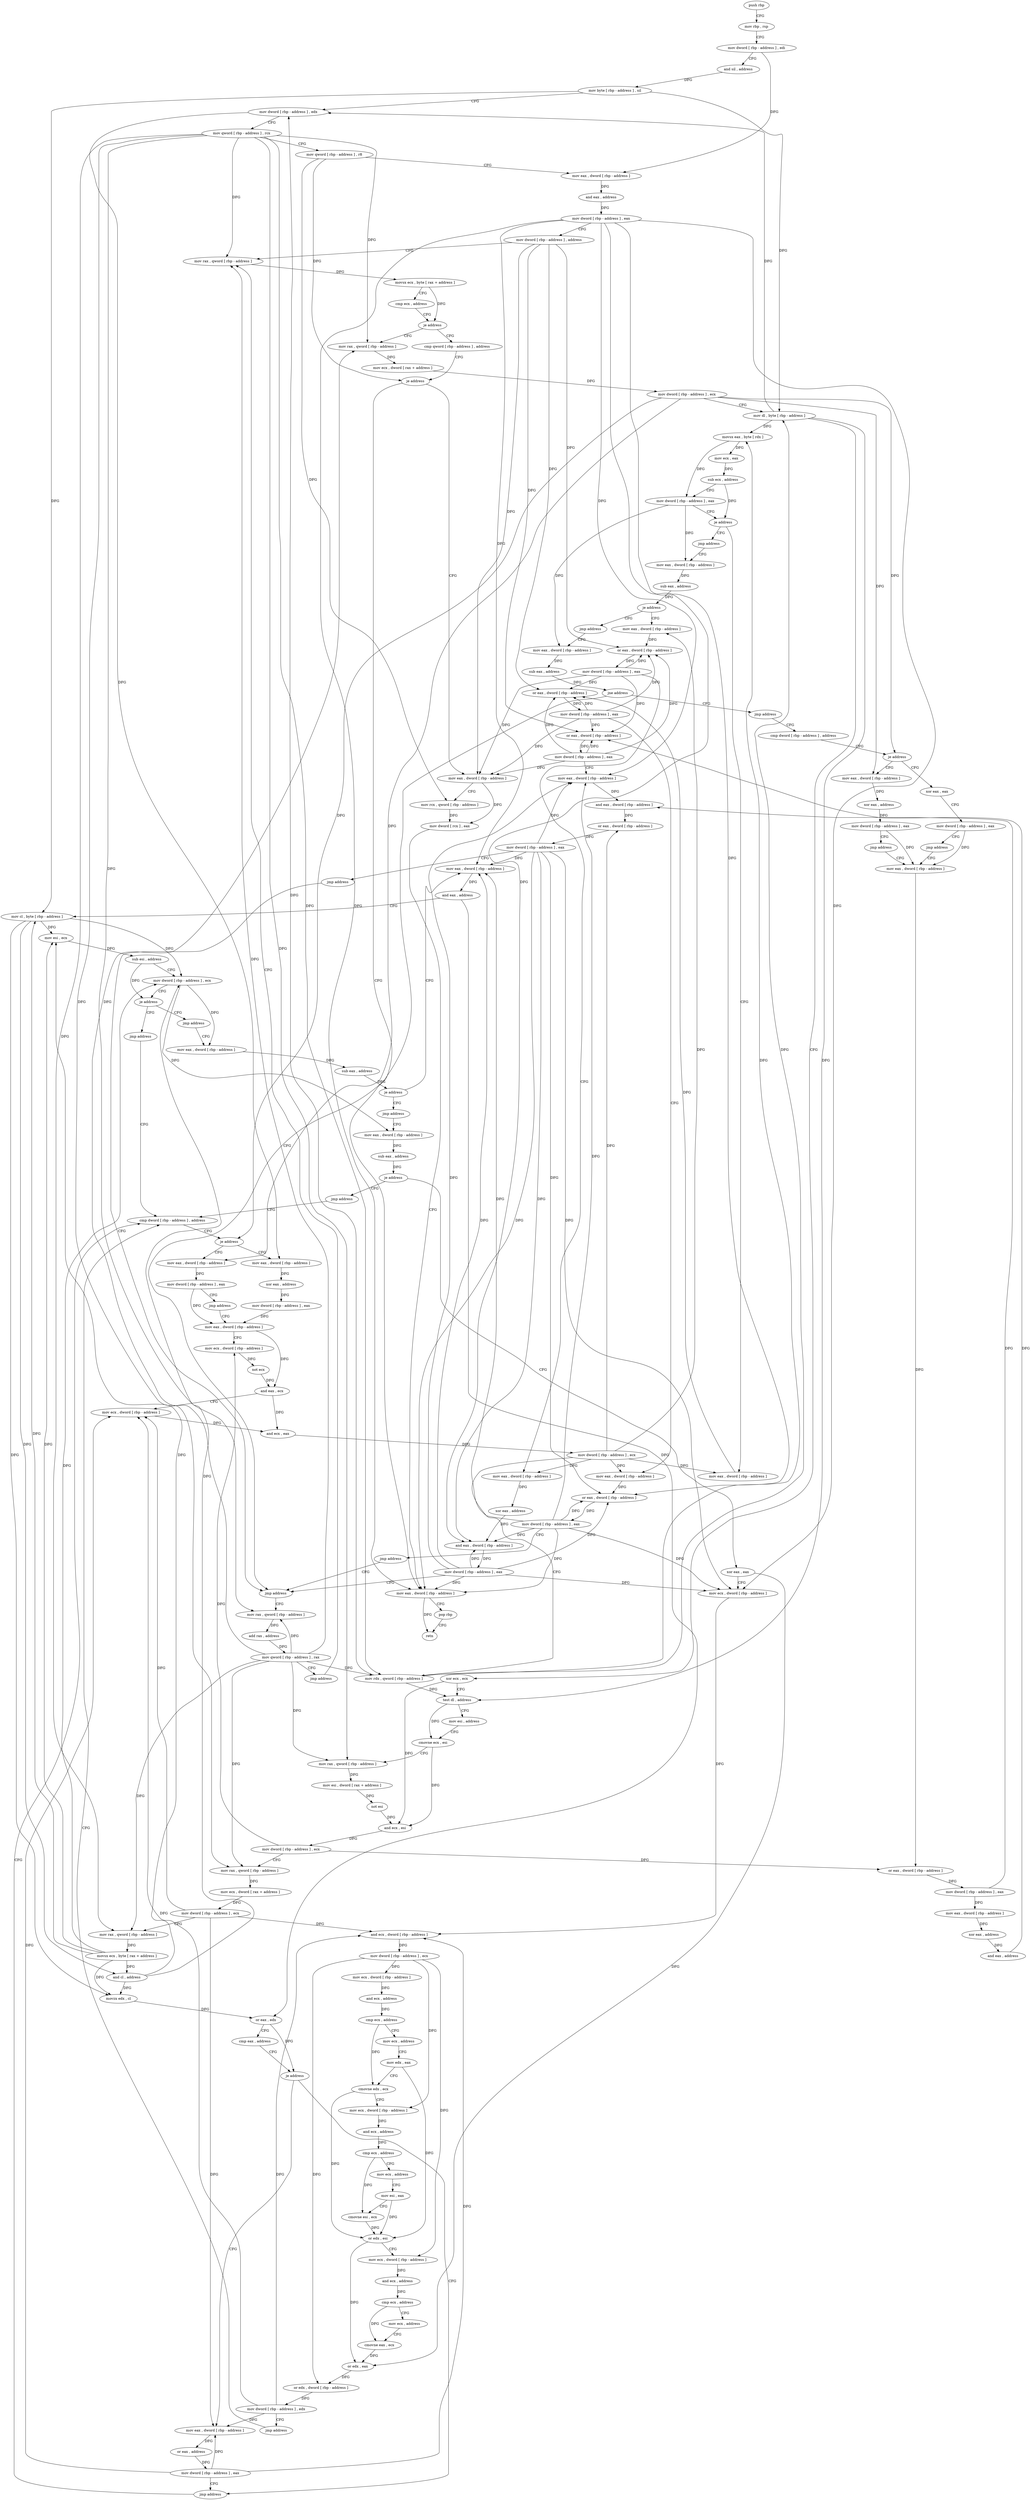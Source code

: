 digraph "func" {
"4277824" [label = "push rbp" ]
"4277825" [label = "mov rbp , rsp" ]
"4277828" [label = "mov dword [ rbp - address ] , edi" ]
"4277831" [label = "and sil , address" ]
"4277835" [label = "mov byte [ rbp - address ] , sil" ]
"4277839" [label = "mov dword [ rbp - address ] , edx" ]
"4277842" [label = "mov qword [ rbp - address ] , rcx" ]
"4277846" [label = "mov qword [ rbp - address ] , r8" ]
"4277850" [label = "mov eax , dword [ rbp - address ]" ]
"4277853" [label = "and eax , address" ]
"4277858" [label = "mov dword [ rbp - address ] , eax" ]
"4277861" [label = "mov dword [ rbp - address ] , address" ]
"4277868" [label = "mov rax , qword [ rbp - address ]" ]
"4278381" [label = "cmp qword [ rbp - address ] , address" ]
"4278386" [label = "je address" ]
"4278401" [label = "mov eax , dword [ rbp - address ]" ]
"4278392" [label = "mov eax , dword [ rbp - address ]" ]
"4277885" [label = "mov rax , qword [ rbp - address ]" ]
"4277889" [label = "mov ecx , dword [ rax + address ]" ]
"4277892" [label = "mov dword [ rbp - address ] , ecx" ]
"4277895" [label = "mov dl , byte [ rbp - address ]" ]
"4277898" [label = "xor ecx , ecx" ]
"4277900" [label = "test dl , address" ]
"4277903" [label = "mov esi , address" ]
"4277908" [label = "cmovne ecx , esi" ]
"4277911" [label = "mov rax , qword [ rbp - address ]" ]
"4277915" [label = "mov esi , dword [ rax + address ]" ]
"4277918" [label = "not esi" ]
"4277920" [label = "and ecx , esi" ]
"4277922" [label = "mov dword [ rbp - address ] , ecx" ]
"4277925" [label = "mov rax , qword [ rbp - address ]" ]
"4277929" [label = "mov ecx , dword [ rax + address ]" ]
"4277932" [label = "mov dword [ rbp - address ] , ecx" ]
"4277935" [label = "mov rax , qword [ rbp - address ]" ]
"4277939" [label = "movsx ecx , byte [ rax + address ]" ]
"4277943" [label = "mov esi , ecx" ]
"4277945" [label = "sub esi , address" ]
"4277948" [label = "mov dword [ rbp - address ] , ecx" ]
"4277951" [label = "je address" ]
"4277996" [label = "jmp address" ]
"4277957" [label = "jmp address" ]
"4278404" [label = "pop rbp" ]
"4278405" [label = "retn" ]
"4278395" [label = "mov rcx , qword [ rbp - address ]" ]
"4278399" [label = "mov dword [ rcx ] , eax" ]
"4278128" [label = "cmp dword [ rbp - address ] , address" ]
"4277962" [label = "mov eax , dword [ rbp - address ]" ]
"4278132" [label = "je address" ]
"4278149" [label = "mov eax , dword [ rbp - address ]" ]
"4278138" [label = "mov eax , dword [ rbp - address ]" ]
"4277965" [label = "sub eax , address" ]
"4277968" [label = "je address" ]
"4278088" [label = "mov eax , dword [ rbp - address ]" ]
"4277974" [label = "jmp address" ]
"4278152" [label = "xor eax , address" ]
"4278155" [label = "mov dword [ rbp - address ] , eax" ]
"4278158" [label = "mov eax , dword [ rbp - address ]" ]
"4278141" [label = "mov dword [ rbp - address ] , eax" ]
"4278144" [label = "jmp address" ]
"4278091" [label = "and eax , address" ]
"4278094" [label = "mov cl , byte [ rbp - address ]" ]
"4278097" [label = "and cl , address" ]
"4278100" [label = "movzx edx , cl" ]
"4278103" [label = "or eax , edx" ]
"4278105" [label = "cmp eax , address" ]
"4278108" [label = "je address" ]
"4278123" [label = "jmp address" ]
"4278114" [label = "mov eax , dword [ rbp - address ]" ]
"4277979" [label = "mov eax , dword [ rbp - address ]" ]
"4278313" [label = "mov eax , dword [ rbp - address ]" ]
"4278316" [label = "or eax , dword [ rbp - address ]" ]
"4278319" [label = "mov dword [ rbp - address ] , eax" ]
"4278322" [label = "mov eax , dword [ rbp - address ]" ]
"4278325" [label = "or eax , dword [ rbp - address ]" ]
"4278328" [label = "mov dword [ rbp - address ] , eax" ]
"4278331" [label = "jmp address" ]
"4278357" [label = "jmp address" ]
"4278197" [label = "jmp address" ]
"4278202" [label = "mov eax , dword [ rbp - address ]" ]
"4278161" [label = "mov ecx , dword [ rbp - address ]" ]
"4278164" [label = "not ecx" ]
"4278166" [label = "and eax , ecx" ]
"4278168" [label = "mov ecx , dword [ rbp - address ]" ]
"4278171" [label = "and ecx , eax" ]
"4278173" [label = "mov dword [ rbp - address ] , ecx" ]
"4278176" [label = "mov rdx , qword [ rbp - address ]" ]
"4278180" [label = "movsx eax , byte [ rdx ]" ]
"4278183" [label = "mov ecx , eax" ]
"4278185" [label = "sub ecx , address" ]
"4278188" [label = "mov dword [ rbp - address ] , eax" ]
"4278191" [label = "je address" ]
"4278117" [label = "or eax , address" ]
"4278120" [label = "mov dword [ rbp - address ] , eax" ]
"4277982" [label = "sub eax , address" ]
"4277985" [label = "je address" ]
"4278001" [label = "xor eax , eax" ]
"4277991" [label = "jmp address" ]
"4278362" [label = "mov rax , qword [ rbp - address ]" ]
"4278205" [label = "sub eax , address" ]
"4278208" [label = "je address" ]
"4278336" [label = "mov eax , dword [ rbp - address ]" ]
"4278214" [label = "jmp address" ]
"4278003" [label = "mov ecx , dword [ rbp - address ]" ]
"4278006" [label = "and ecx , dword [ rbp - address ]" ]
"4278009" [label = "mov dword [ rbp - address ] , ecx" ]
"4278012" [label = "mov ecx , dword [ rbp - address ]" ]
"4278015" [label = "and ecx , address" ]
"4278021" [label = "cmp ecx , address" ]
"4278024" [label = "mov ecx , address" ]
"4278029" [label = "mov edx , eax" ]
"4278031" [label = "cmovne edx , ecx" ]
"4278034" [label = "mov ecx , dword [ rbp - address ]" ]
"4278037" [label = "and ecx , address" ]
"4278043" [label = "cmp ecx , address" ]
"4278046" [label = "mov ecx , address" ]
"4278051" [label = "mov esi , eax" ]
"4278053" [label = "cmovne esi , ecx" ]
"4278056" [label = "or edx , esi" ]
"4278058" [label = "mov ecx , dword [ rbp - address ]" ]
"4278061" [label = "and ecx , address" ]
"4278064" [label = "cmp ecx , address" ]
"4278067" [label = "mov ecx , address" ]
"4278072" [label = "cmovne eax , ecx" ]
"4278075" [label = "or edx , eax" ]
"4278077" [label = "or edx , dword [ rbp - address ]" ]
"4278080" [label = "mov dword [ rbp - address ] , edx" ]
"4278083" [label = "jmp address" ]
"4278366" [label = "add rax , address" ]
"4278372" [label = "mov qword [ rbp - address ] , rax" ]
"4278376" [label = "jmp address" ]
"4278339" [label = "or eax , dword [ rbp - address ]" ]
"4278342" [label = "mov dword [ rbp - address ] , eax" ]
"4278345" [label = "mov eax , dword [ rbp - address ]" ]
"4278348" [label = "xor eax , address" ]
"4278351" [label = "and eax , dword [ rbp - address ]" ]
"4278354" [label = "mov dword [ rbp - address ] , eax" ]
"4278219" [label = "mov eax , dword [ rbp - address ]" ]
"4277872" [label = "movsx ecx , byte [ rax + address ]" ]
"4277876" [label = "cmp ecx , address" ]
"4277879" [label = "je address" ]
"4278222" [label = "sub eax , address" ]
"4278225" [label = "jne address" ]
"4278231" [label = "jmp address" ]
"4278236" [label = "cmp dword [ rbp - address ] , address" ]
"4278240" [label = "je address" ]
"4278260" [label = "xor eax , eax" ]
"4278246" [label = "mov eax , dword [ rbp - address ]" ]
"4278262" [label = "mov dword [ rbp - address ] , eax" ]
"4278265" [label = "jmp address" ]
"4278270" [label = "mov eax , dword [ rbp - address ]" ]
"4278249" [label = "xor eax , address" ]
"4278252" [label = "mov dword [ rbp - address ] , eax" ]
"4278255" [label = "jmp address" ]
"4278273" [label = "or eax , dword [ rbp - address ]" ]
"4278276" [label = "mov dword [ rbp - address ] , eax" ]
"4278279" [label = "mov eax , dword [ rbp - address ]" ]
"4278282" [label = "xor eax , address" ]
"4278285" [label = "and eax , address" ]
"4278290" [label = "or eax , dword [ rbp - address ]" ]
"4278293" [label = "mov dword [ rbp - address ] , eax" ]
"4278296" [label = "mov eax , dword [ rbp - address ]" ]
"4278299" [label = "and eax , dword [ rbp - address ]" ]
"4278302" [label = "or eax , dword [ rbp - address ]" ]
"4278305" [label = "mov dword [ rbp - address ] , eax" ]
"4278308" [label = "jmp address" ]
"4277824" -> "4277825" [ label = "CFG" ]
"4277825" -> "4277828" [ label = "CFG" ]
"4277828" -> "4277831" [ label = "CFG" ]
"4277828" -> "4277850" [ label = "DFG" ]
"4277831" -> "4277835" [ label = "DFG" ]
"4277835" -> "4277839" [ label = "CFG" ]
"4277835" -> "4277895" [ label = "DFG" ]
"4277835" -> "4278094" [ label = "DFG" ]
"4277839" -> "4277842" [ label = "CFG" ]
"4277839" -> "4278149" [ label = "DFG" ]
"4277842" -> "4277846" [ label = "CFG" ]
"4277842" -> "4277868" [ label = "DFG" ]
"4277842" -> "4277885" [ label = "DFG" ]
"4277842" -> "4277911" [ label = "DFG" ]
"4277842" -> "4277925" [ label = "DFG" ]
"4277842" -> "4277935" [ label = "DFG" ]
"4277842" -> "4278176" [ label = "DFG" ]
"4277842" -> "4278362" [ label = "DFG" ]
"4277846" -> "4277850" [ label = "CFG" ]
"4277846" -> "4278386" [ label = "DFG" ]
"4277846" -> "4278395" [ label = "DFG" ]
"4277850" -> "4277853" [ label = "DFG" ]
"4277853" -> "4277858" [ label = "DFG" ]
"4277858" -> "4277861" [ label = "CFG" ]
"4277858" -> "4278401" [ label = "DFG" ]
"4277858" -> "4278088" [ label = "DFG" ]
"4277858" -> "4278325" [ label = "DFG" ]
"4277858" -> "4278003" [ label = "DFG" ]
"4277858" -> "4278351" [ label = "DFG" ]
"4277858" -> "4278296" [ label = "DFG" ]
"4277861" -> "4277868" [ label = "CFG" ]
"4277861" -> "4278392" [ label = "DFG" ]
"4277861" -> "4278316" [ label = "DFG" ]
"4277861" -> "4278339" [ label = "DFG" ]
"4277861" -> "4278290" [ label = "DFG" ]
"4277868" -> "4277872" [ label = "DFG" ]
"4278381" -> "4278386" [ label = "CFG" ]
"4278386" -> "4278401" [ label = "CFG" ]
"4278386" -> "4278392" [ label = "CFG" ]
"4278401" -> "4278404" [ label = "CFG" ]
"4278401" -> "4278405" [ label = "DFG" ]
"4278392" -> "4278395" [ label = "CFG" ]
"4278392" -> "4278399" [ label = "DFG" ]
"4277885" -> "4277889" [ label = "DFG" ]
"4277889" -> "4277892" [ label = "DFG" ]
"4277892" -> "4277895" [ label = "CFG" ]
"4277892" -> "4278132" [ label = "DFG" ]
"4277892" -> "4278138" [ label = "DFG" ]
"4277892" -> "4278240" [ label = "DFG" ]
"4277892" -> "4278246" [ label = "DFG" ]
"4277895" -> "4277898" [ label = "CFG" ]
"4277895" -> "4277839" [ label = "DFG" ]
"4277895" -> "4277900" [ label = "DFG" ]
"4277895" -> "4278180" [ label = "DFG" ]
"4277898" -> "4277900" [ label = "CFG" ]
"4277898" -> "4277920" [ label = "DFG" ]
"4277900" -> "4277903" [ label = "CFG" ]
"4277900" -> "4277908" [ label = "DFG" ]
"4277903" -> "4277908" [ label = "CFG" ]
"4277908" -> "4277911" [ label = "CFG" ]
"4277908" -> "4277920" [ label = "DFG" ]
"4277911" -> "4277915" [ label = "DFG" ]
"4277915" -> "4277918" [ label = "DFG" ]
"4277918" -> "4277920" [ label = "DFG" ]
"4277920" -> "4277922" [ label = "DFG" ]
"4277922" -> "4277925" [ label = "CFG" ]
"4277922" -> "4278161" [ label = "DFG" ]
"4277922" -> "4278273" [ label = "DFG" ]
"4277925" -> "4277929" [ label = "DFG" ]
"4277929" -> "4277932" [ label = "DFG" ]
"4277932" -> "4277935" [ label = "CFG" ]
"4277932" -> "4278168" [ label = "DFG" ]
"4277932" -> "4278114" [ label = "DFG" ]
"4277932" -> "4278006" [ label = "DFG" ]
"4277935" -> "4277939" [ label = "DFG" ]
"4277939" -> "4277943" [ label = "DFG" ]
"4277939" -> "4277948" [ label = "DFG" ]
"4277939" -> "4278094" [ label = "DFG" ]
"4277939" -> "4278097" [ label = "DFG" ]
"4277939" -> "4278100" [ label = "DFG" ]
"4277943" -> "4277945" [ label = "DFG" ]
"4277945" -> "4277948" [ label = "CFG" ]
"4277945" -> "4277951" [ label = "DFG" ]
"4277948" -> "4277951" [ label = "CFG" ]
"4277948" -> "4277962" [ label = "DFG" ]
"4277948" -> "4277979" [ label = "DFG" ]
"4277951" -> "4277996" [ label = "CFG" ]
"4277951" -> "4277957" [ label = "CFG" ]
"4277996" -> "4278128" [ label = "CFG" ]
"4277957" -> "4277962" [ label = "CFG" ]
"4278404" -> "4278405" [ label = "CFG" ]
"4278395" -> "4278399" [ label = "DFG" ]
"4278399" -> "4278401" [ label = "CFG" ]
"4278128" -> "4278132" [ label = "CFG" ]
"4277962" -> "4277965" [ label = "DFG" ]
"4278132" -> "4278149" [ label = "CFG" ]
"4278132" -> "4278138" [ label = "CFG" ]
"4278149" -> "4278152" [ label = "DFG" ]
"4278138" -> "4278141" [ label = "DFG" ]
"4277965" -> "4277968" [ label = "DFG" ]
"4277968" -> "4278088" [ label = "CFG" ]
"4277968" -> "4277974" [ label = "CFG" ]
"4278088" -> "4278091" [ label = "DFG" ]
"4277974" -> "4277979" [ label = "CFG" ]
"4278152" -> "4278155" [ label = "DFG" ]
"4278155" -> "4278158" [ label = "DFG" ]
"4278158" -> "4278161" [ label = "CFG" ]
"4278158" -> "4278166" [ label = "DFG" ]
"4278141" -> "4278144" [ label = "CFG" ]
"4278141" -> "4278158" [ label = "DFG" ]
"4278144" -> "4278158" [ label = "CFG" ]
"4278091" -> "4278094" [ label = "CFG" ]
"4278091" -> "4278103" [ label = "DFG" ]
"4278094" -> "4278097" [ label = "DFG" ]
"4278094" -> "4277943" [ label = "DFG" ]
"4278094" -> "4277948" [ label = "DFG" ]
"4278094" -> "4278100" [ label = "DFG" ]
"4278097" -> "4278100" [ label = "DFG" ]
"4278097" -> "4277943" [ label = "DFG" ]
"4278097" -> "4277948" [ label = "DFG" ]
"4278100" -> "4278103" [ label = "DFG" ]
"4278103" -> "4278105" [ label = "CFG" ]
"4278103" -> "4278108" [ label = "DFG" ]
"4278105" -> "4278108" [ label = "CFG" ]
"4278108" -> "4278123" [ label = "CFG" ]
"4278108" -> "4278114" [ label = "CFG" ]
"4278123" -> "4278128" [ label = "CFG" ]
"4278114" -> "4278117" [ label = "DFG" ]
"4277979" -> "4277982" [ label = "DFG" ]
"4278313" -> "4278316" [ label = "DFG" ]
"4278316" -> "4278319" [ label = "DFG" ]
"4278319" -> "4278322" [ label = "CFG" ]
"4278319" -> "4278392" [ label = "DFG" ]
"4278319" -> "4278316" [ label = "DFG" ]
"4278319" -> "4278339" [ label = "DFG" ]
"4278319" -> "4278290" [ label = "DFG" ]
"4278322" -> "4278325" [ label = "DFG" ]
"4278325" -> "4278328" [ label = "DFG" ]
"4278328" -> "4278331" [ label = "CFG" ]
"4278328" -> "4278401" [ label = "DFG" ]
"4278328" -> "4278088" [ label = "DFG" ]
"4278328" -> "4278325" [ label = "DFG" ]
"4278328" -> "4278003" [ label = "DFG" ]
"4278328" -> "4278351" [ label = "DFG" ]
"4278328" -> "4278296" [ label = "DFG" ]
"4278331" -> "4278357" [ label = "CFG" ]
"4278357" -> "4278362" [ label = "CFG" ]
"4278197" -> "4278202" [ label = "CFG" ]
"4278202" -> "4278205" [ label = "DFG" ]
"4278161" -> "4278164" [ label = "DFG" ]
"4278164" -> "4278166" [ label = "DFG" ]
"4278166" -> "4278168" [ label = "CFG" ]
"4278166" -> "4278171" [ label = "DFG" ]
"4278168" -> "4278171" [ label = "DFG" ]
"4278171" -> "4278173" [ label = "DFG" ]
"4278173" -> "4278176" [ label = "CFG" ]
"4278173" -> "4278313" [ label = "DFG" ]
"4278173" -> "4278322" [ label = "DFG" ]
"4278173" -> "4278336" [ label = "DFG" ]
"4278173" -> "4278345" [ label = "DFG" ]
"4278173" -> "4278302" [ label = "DFG" ]
"4278176" -> "4278180" [ label = "DFG" ]
"4278176" -> "4277839" [ label = "DFG" ]
"4278176" -> "4277900" [ label = "DFG" ]
"4278176" -> "4277895" [ label = "DFG" ]
"4278180" -> "4278183" [ label = "DFG" ]
"4278180" -> "4278188" [ label = "DFG" ]
"4278183" -> "4278185" [ label = "DFG" ]
"4278185" -> "4278188" [ label = "CFG" ]
"4278185" -> "4278191" [ label = "DFG" ]
"4278188" -> "4278191" [ label = "CFG" ]
"4278188" -> "4278202" [ label = "DFG" ]
"4278188" -> "4278219" [ label = "DFG" ]
"4278191" -> "4278313" [ label = "CFG" ]
"4278191" -> "4278197" [ label = "CFG" ]
"4278117" -> "4278120" [ label = "DFG" ]
"4278120" -> "4278123" [ label = "CFG" ]
"4278120" -> "4278168" [ label = "DFG" ]
"4278120" -> "4278114" [ label = "DFG" ]
"4278120" -> "4278006" [ label = "DFG" ]
"4277982" -> "4277985" [ label = "DFG" ]
"4277985" -> "4278001" [ label = "CFG" ]
"4277985" -> "4277991" [ label = "CFG" ]
"4278001" -> "4278003" [ label = "CFG" ]
"4278001" -> "4278075" [ label = "DFG" ]
"4277991" -> "4278128" [ label = "CFG" ]
"4278362" -> "4278366" [ label = "DFG" ]
"4278205" -> "4278208" [ label = "DFG" ]
"4278208" -> "4278336" [ label = "CFG" ]
"4278208" -> "4278214" [ label = "CFG" ]
"4278336" -> "4278339" [ label = "DFG" ]
"4278214" -> "4278219" [ label = "CFG" ]
"4278003" -> "4278006" [ label = "DFG" ]
"4278006" -> "4278009" [ label = "DFG" ]
"4278009" -> "4278012" [ label = "DFG" ]
"4278009" -> "4278034" [ label = "DFG" ]
"4278009" -> "4278058" [ label = "DFG" ]
"4278009" -> "4278077" [ label = "DFG" ]
"4278012" -> "4278015" [ label = "DFG" ]
"4278015" -> "4278021" [ label = "DFG" ]
"4278021" -> "4278024" [ label = "CFG" ]
"4278021" -> "4278031" [ label = "DFG" ]
"4278024" -> "4278029" [ label = "CFG" ]
"4278029" -> "4278031" [ label = "CFG" ]
"4278029" -> "4278056" [ label = "DFG" ]
"4278031" -> "4278034" [ label = "CFG" ]
"4278031" -> "4278056" [ label = "DFG" ]
"4278034" -> "4278037" [ label = "DFG" ]
"4278037" -> "4278043" [ label = "DFG" ]
"4278043" -> "4278046" [ label = "CFG" ]
"4278043" -> "4278053" [ label = "DFG" ]
"4278046" -> "4278051" [ label = "CFG" ]
"4278051" -> "4278053" [ label = "CFG" ]
"4278051" -> "4278056" [ label = "DFG" ]
"4278053" -> "4278056" [ label = "DFG" ]
"4278056" -> "4278058" [ label = "CFG" ]
"4278056" -> "4278075" [ label = "DFG" ]
"4278058" -> "4278061" [ label = "DFG" ]
"4278061" -> "4278064" [ label = "DFG" ]
"4278064" -> "4278067" [ label = "CFG" ]
"4278064" -> "4278072" [ label = "DFG" ]
"4278067" -> "4278072" [ label = "CFG" ]
"4278072" -> "4278075" [ label = "DFG" ]
"4278075" -> "4278077" [ label = "DFG" ]
"4278077" -> "4278080" [ label = "DFG" ]
"4278080" -> "4278083" [ label = "CFG" ]
"4278080" -> "4278168" [ label = "DFG" ]
"4278080" -> "4278114" [ label = "DFG" ]
"4278080" -> "4278006" [ label = "DFG" ]
"4278083" -> "4278128" [ label = "CFG" ]
"4278366" -> "4278372" [ label = "DFG" ]
"4278372" -> "4278376" [ label = "CFG" ]
"4278372" -> "4277868" [ label = "DFG" ]
"4278372" -> "4277885" [ label = "DFG" ]
"4278372" -> "4277911" [ label = "DFG" ]
"4278372" -> "4277925" [ label = "DFG" ]
"4278372" -> "4277935" [ label = "DFG" ]
"4278372" -> "4278176" [ label = "DFG" ]
"4278372" -> "4278362" [ label = "DFG" ]
"4278376" -> "4277868" [ label = "CFG" ]
"4278339" -> "4278342" [ label = "DFG" ]
"4278342" -> "4278345" [ label = "CFG" ]
"4278342" -> "4278392" [ label = "DFG" ]
"4278342" -> "4278316" [ label = "DFG" ]
"4278342" -> "4278339" [ label = "DFG" ]
"4278342" -> "4278290" [ label = "DFG" ]
"4278345" -> "4278348" [ label = "DFG" ]
"4278348" -> "4278351" [ label = "DFG" ]
"4278351" -> "4278354" [ label = "DFG" ]
"4278354" -> "4278357" [ label = "CFG" ]
"4278354" -> "4278401" [ label = "DFG" ]
"4278354" -> "4278088" [ label = "DFG" ]
"4278354" -> "4278325" [ label = "DFG" ]
"4278354" -> "4278003" [ label = "DFG" ]
"4278354" -> "4278351" [ label = "DFG" ]
"4278354" -> "4278296" [ label = "DFG" ]
"4278219" -> "4278222" [ label = "DFG" ]
"4277872" -> "4277876" [ label = "CFG" ]
"4277872" -> "4277879" [ label = "DFG" ]
"4277876" -> "4277879" [ label = "CFG" ]
"4277879" -> "4278381" [ label = "CFG" ]
"4277879" -> "4277885" [ label = "CFG" ]
"4278222" -> "4278225" [ label = "DFG" ]
"4278225" -> "4278357" [ label = "CFG" ]
"4278225" -> "4278231" [ label = "CFG" ]
"4278231" -> "4278236" [ label = "CFG" ]
"4278236" -> "4278240" [ label = "CFG" ]
"4278240" -> "4278260" [ label = "CFG" ]
"4278240" -> "4278246" [ label = "CFG" ]
"4278260" -> "4278262" [ label = "CFG" ]
"4278246" -> "4278249" [ label = "DFG" ]
"4278262" -> "4278265" [ label = "CFG" ]
"4278262" -> "4278270" [ label = "DFG" ]
"4278265" -> "4278270" [ label = "CFG" ]
"4278270" -> "4278273" [ label = "DFG" ]
"4278249" -> "4278252" [ label = "DFG" ]
"4278252" -> "4278255" [ label = "CFG" ]
"4278252" -> "4278270" [ label = "DFG" ]
"4278255" -> "4278270" [ label = "CFG" ]
"4278273" -> "4278276" [ label = "DFG" ]
"4278276" -> "4278279" [ label = "DFG" ]
"4278276" -> "4278299" [ label = "DFG" ]
"4278279" -> "4278282" [ label = "DFG" ]
"4278282" -> "4278285" [ label = "DFG" ]
"4278285" -> "4278290" [ label = "DFG" ]
"4278290" -> "4278293" [ label = "DFG" ]
"4278293" -> "4278296" [ label = "CFG" ]
"4278293" -> "4278392" [ label = "DFG" ]
"4278293" -> "4278316" [ label = "DFG" ]
"4278293" -> "4278339" [ label = "DFG" ]
"4278293" -> "4278290" [ label = "DFG" ]
"4278296" -> "4278299" [ label = "DFG" ]
"4278299" -> "4278302" [ label = "DFG" ]
"4278302" -> "4278305" [ label = "DFG" ]
"4278305" -> "4278308" [ label = "CFG" ]
"4278305" -> "4278401" [ label = "DFG" ]
"4278305" -> "4278088" [ label = "DFG" ]
"4278305" -> "4278325" [ label = "DFG" ]
"4278305" -> "4278003" [ label = "DFG" ]
"4278305" -> "4278351" [ label = "DFG" ]
"4278305" -> "4278296" [ label = "DFG" ]
"4278308" -> "4278357" [ label = "CFG" ]
}
